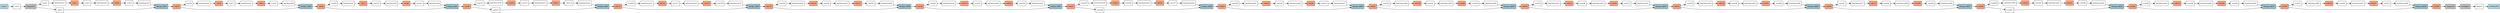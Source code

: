 digraph Model {
rankdir=LR;
conv1 [label="conv1",style=filled,fontsize=12,fillcolor=White,shape=box]
maxpool2 [label="maxpool2",style=filled,fontsize=12,fillcolor=gray75,shape=box]
conv2 [label="conv2",style=filled,fontsize=12,fillcolor=White,shape=box]
batchnorm1 [label="batchnorm1",style=filled,fontsize=12,fillcolor=White,shape=box]
relu1 [label="relu1",style=filled,fontsize=12,fillcolor=LightSalmon,shape=box]
conv3 [label="conv3",style=filled,fontsize=12,fillcolor=White,shape=box]
batchnorm2 [label="batchnorm2",style=filled,fontsize=12,fillcolor=White,shape=box]
relu2 [label="relu2",style=filled,fontsize=12,fillcolor=LightSalmon,shape=box]
conv4 [label="conv4",style=filled,fontsize=12,fillcolor=White,shape=box]
batchnorm3 [label="batchnorm3",style=filled,fontsize=12,fillcolor=White,shape=box]
merge_add1 [label="merge_add1",style=filled,fontsize=12,fillcolor=lightblue3,shape=box]
relu3 [label="relu3",style=filled,fontsize=12,fillcolor=LightSalmon,shape=box]
conv6 [label="conv6",style=filled,fontsize=12,fillcolor=White,shape=box]
batchnorm4 [label="batchnorm4",style=filled,fontsize=12,fillcolor=White,shape=box]
relu4 [label="relu4",style=filled,fontsize=12,fillcolor=LightSalmon,shape=box]
conv7 [label="conv7",style=filled,fontsize=12,fillcolor=White,shape=box]
batchnorm5 [label="batchnorm5",style=filled,fontsize=12,fillcolor=White,shape=box]
relu5 [label="relu5",style=filled,fontsize=12,fillcolor=LightSalmon,shape=box]
conv8 [label="conv8",style=filled,fontsize=12,fillcolor=White,shape=box]
batchnorm6 [label="batchnorm6",style=filled,fontsize=12,fillcolor=White,shape=box]
merge_add2 [label="merge_add2",style=filled,fontsize=12,fillcolor=lightblue3,shape=box]
relu6 [label="relu6",style=filled,fontsize=12,fillcolor=LightSalmon,shape=box]
conv9 [label="conv9",style=filled,fontsize=12,fillcolor=White,shape=box]
batchnorm7 [label="batchnorm7",style=filled,fontsize=12,fillcolor=White,shape=box]
relu7 [label="relu7",style=filled,fontsize=12,fillcolor=LightSalmon,shape=box]
conv10 [label="conv10",style=filled,fontsize=12,fillcolor=White,shape=box]
batchnorm8 [label="batchnorm8",style=filled,fontsize=12,fillcolor=White,shape=box]
relu8 [label="relu8",style=filled,fontsize=12,fillcolor=LightSalmon,shape=box]
conv11 [label="conv11",style=filled,fontsize=12,fillcolor=White,shape=box]
batchnorm9 [label="batchnorm9",style=filled,fontsize=12,fillcolor=White,shape=box]
merge_add3 [label="merge_add3",style=filled,fontsize=12,fillcolor=lightblue3,shape=box]
relu9 [label="relu9",style=filled,fontsize=12,fillcolor=LightSalmon,shape=box]
conv12 [label="conv12",style=filled,fontsize=12,fillcolor=White,shape=box]
batchnorm10 [label="batchnorm10",style=filled,fontsize=12,fillcolor=White,shape=box]
relu10 [label="relu10",style=filled,fontsize=12,fillcolor=LightSalmon,shape=box]
conv13 [label="conv13",style=filled,fontsize=12,fillcolor=White,shape=box]
batchnorm11 [label="batchnorm11",style=filled,fontsize=12,fillcolor=White,shape=box]
relu11 [label="relu11",style=filled,fontsize=12,fillcolor=LightSalmon,shape=box]
conv14 [label="conv14",style=filled,fontsize=12,fillcolor=White,shape=box]
batchnorm12 [label="batchnorm12",style=filled,fontsize=12,fillcolor=White,shape=box]
merge_add4 [label="merge_add4",style=filled,fontsize=12,fillcolor=lightblue3,shape=box]
relu12 [label="relu12",style=filled,fontsize=12,fillcolor=LightSalmon,shape=box]
conv16 [label="conv16",style=filled,fontsize=12,fillcolor=White,shape=box]
batchnorm13 [label="batchnorm13",style=filled,fontsize=12,fillcolor=White,shape=box]
relu13 [label="relu13",style=filled,fontsize=12,fillcolor=LightSalmon,shape=box]
conv17 [label="conv17",style=filled,fontsize=12,fillcolor=White,shape=box]
batchnorm14 [label="batchnorm14",style=filled,fontsize=12,fillcolor=White,shape=box]
relu14 [label="relu14",style=filled,fontsize=12,fillcolor=LightSalmon,shape=box]
conv18 [label="conv18",style=filled,fontsize=12,fillcolor=White,shape=box]
batchnorm15 [label="batchnorm15",style=filled,fontsize=12,fillcolor=White,shape=box]
merge_add5 [label="merge_add5",style=filled,fontsize=12,fillcolor=lightblue3,shape=box]
relu15 [label="relu15",style=filled,fontsize=12,fillcolor=LightSalmon,shape=box]
conv19 [label="conv19",style=filled,fontsize=12,fillcolor=White,shape=box]
batchnorm16 [label="batchnorm16",style=filled,fontsize=12,fillcolor=White,shape=box]
relu16 [label="relu16",style=filled,fontsize=12,fillcolor=LightSalmon,shape=box]
conv20 [label="conv20",style=filled,fontsize=12,fillcolor=White,shape=box]
batchnorm17 [label="batchnorm17",style=filled,fontsize=12,fillcolor=White,shape=box]
relu17 [label="relu17",style=filled,fontsize=12,fillcolor=LightSalmon,shape=box]
conv21 [label="conv21",style=filled,fontsize=12,fillcolor=White,shape=box]
batchnorm18 [label="batchnorm18",style=filled,fontsize=12,fillcolor=White,shape=box]
merge_add6 [label="merge_add6",style=filled,fontsize=12,fillcolor=lightblue3,shape=box]
relu18 [label="relu18",style=filled,fontsize=12,fillcolor=LightSalmon,shape=box]
conv22 [label="conv22",style=filled,fontsize=12,fillcolor=White,shape=box]
batchnorm19 [label="batchnorm19",style=filled,fontsize=12,fillcolor=White,shape=box]
relu19 [label="relu19",style=filled,fontsize=12,fillcolor=LightSalmon,shape=box]
conv23 [label="conv23",style=filled,fontsize=12,fillcolor=White,shape=box]
batchnorm20 [label="batchnorm20",style=filled,fontsize=12,fillcolor=White,shape=box]
relu20 [label="relu20",style=filled,fontsize=12,fillcolor=LightSalmon,shape=box]
conv24 [label="conv24",style=filled,fontsize=12,fillcolor=White,shape=box]
batchnorm21 [label="batchnorm21",style=filled,fontsize=12,fillcolor=White,shape=box]
merge_add7 [label="merge_add7",style=filled,fontsize=12,fillcolor=lightblue3,shape=box]
relu21 [label="relu21",style=filled,fontsize=12,fillcolor=LightSalmon,shape=box]
conv25 [label="conv25",style=filled,fontsize=12,fillcolor=White,shape=box]
batchnorm22 [label="batchnorm22",style=filled,fontsize=12,fillcolor=White,shape=box]
relu22 [label="relu22",style=filled,fontsize=12,fillcolor=LightSalmon,shape=box]
conv26 [label="conv26",style=filled,fontsize=12,fillcolor=White,shape=box]
batchnorm23 [label="batchnorm23",style=filled,fontsize=12,fillcolor=White,shape=box]
relu23 [label="relu23",style=filled,fontsize=12,fillcolor=LightSalmon,shape=box]
conv27 [label="conv27",style=filled,fontsize=12,fillcolor=White,shape=box]
batchnorm24 [label="batchnorm24",style=filled,fontsize=12,fillcolor=White,shape=box]
merge_add8 [label="merge_add8",style=filled,fontsize=12,fillcolor=lightblue3,shape=box]
relu24 [label="relu24",style=filled,fontsize=12,fillcolor=LightSalmon,shape=box]
conv29 [label="conv29",style=filled,fontsize=12,fillcolor=White,shape=box]
batchnorm25 [label="batchnorm25",style=filled,fontsize=12,fillcolor=White,shape=box]
relu25 [label="relu25",style=filled,fontsize=12,fillcolor=LightSalmon,shape=box]
conv30 [label="conv30",style=filled,fontsize=12,fillcolor=White,shape=box]
batchnorm26 [label="batchnorm26",style=filled,fontsize=12,fillcolor=White,shape=box]
relu26 [label="relu26",style=filled,fontsize=12,fillcolor=LightSalmon,shape=box]
conv31 [label="conv31",style=filled,fontsize=12,fillcolor=White,shape=box]
batchnorm27 [label="batchnorm27",style=filled,fontsize=12,fillcolor=White,shape=box]
merge_add9 [label="merge_add9",style=filled,fontsize=12,fillcolor=lightblue3,shape=box]
relu27 [label="relu27",style=filled,fontsize=12,fillcolor=LightSalmon,shape=box]
conv32 [label="conv32",style=filled,fontsize=12,fillcolor=White,shape=box]
batchnorm28 [label="batchnorm28",style=filled,fontsize=12,fillcolor=White,shape=box]
relu28 [label="relu28",style=filled,fontsize=12,fillcolor=LightSalmon,shape=box]
conv33 [label="conv33",style=filled,fontsize=12,fillcolor=White,shape=box]
batchnorm29 [label="batchnorm29",style=filled,fontsize=12,fillcolor=White,shape=box]
relu29 [label="relu29",style=filled,fontsize=12,fillcolor=LightSalmon,shape=box]
conv34 [label="conv34",style=filled,fontsize=12,fillcolor=White,shape=box]
batchnorm30 [label="batchnorm30",style=filled,fontsize=12,fillcolor=White,shape=box]
merge_add10 [label="merge_add10",style=filled,fontsize=12,fillcolor=lightblue3,shape=box]
relu30 [label="relu30",style=filled,fontsize=12,fillcolor=LightSalmon,shape=box]
conv35 [label="conv35",style=filled,fontsize=12,fillcolor=White,shape=box]
batchnorm31 [label="batchnorm31",style=filled,fontsize=12,fillcolor=White,shape=box]
relu31 [label="relu31",style=filled,fontsize=12,fillcolor=LightSalmon,shape=box]
conv36 [label="conv36",style=filled,fontsize=12,fillcolor=White,shape=box]
batchnorm32 [label="batchnorm32",style=filled,fontsize=12,fillcolor=White,shape=box]
relu32 [label="relu32",style=filled,fontsize=12,fillcolor=LightSalmon,shape=box]
conv37 [label="conv37",style=filled,fontsize=12,fillcolor=White,shape=box]
batchnorm33 [label="batchnorm33",style=filled,fontsize=12,fillcolor=White,shape=box]
merge_add11 [label="merge_add11",style=filled,fontsize=12,fillcolor=lightblue3,shape=box]
relu33 [label="relu33",style=filled,fontsize=12,fillcolor=LightSalmon,shape=box]
conv38 [label="conv38",style=filled,fontsize=12,fillcolor=White,shape=box]
batchnorm34 [label="batchnorm34",style=filled,fontsize=12,fillcolor=White,shape=box]
relu34 [label="relu34",style=filled,fontsize=12,fillcolor=LightSalmon,shape=box]
conv39 [label="conv39",style=filled,fontsize=12,fillcolor=White,shape=box]
batchnorm35 [label="batchnorm35",style=filled,fontsize=12,fillcolor=White,shape=box]
relu35 [label="relu35",style=filled,fontsize=12,fillcolor=LightSalmon,shape=box]
conv40 [label="conv40",style=filled,fontsize=12,fillcolor=White,shape=box]
batchnorm36 [label="batchnorm36",style=filled,fontsize=12,fillcolor=White,shape=box]
merge_add12 [label="merge_add12",style=filled,fontsize=12,fillcolor=lightblue3,shape=box]
relu36 [label="relu36",style=filled,fontsize=12,fillcolor=LightSalmon,shape=box]
conv41 [label="conv41",style=filled,fontsize=12,fillcolor=White,shape=box]
batchnorm37 [label="batchnorm37",style=filled,fontsize=12,fillcolor=White,shape=box]
relu37 [label="relu37",style=filled,fontsize=12,fillcolor=LightSalmon,shape=box]
conv42 [label="conv42",style=filled,fontsize=12,fillcolor=White,shape=box]
batchnorm38 [label="batchnorm38",style=filled,fontsize=12,fillcolor=White,shape=box]
relu38 [label="relu38",style=filled,fontsize=12,fillcolor=LightSalmon,shape=box]
conv43 [label="conv43",style=filled,fontsize=12,fillcolor=White,shape=box]
batchnorm39 [label="batchnorm39",style=filled,fontsize=12,fillcolor=White,shape=box]
merge_add13 [label="merge_add13",style=filled,fontsize=12,fillcolor=lightblue3,shape=box]
relu39 [label="relu39",style=filled,fontsize=12,fillcolor=LightSalmon,shape=box]
conv44 [label="conv44",style=filled,fontsize=12,fillcolor=White,shape=box]
batchnorm40 [label="batchnorm40",style=filled,fontsize=12,fillcolor=White,shape=box]
relu40 [label="relu40",style=filled,fontsize=12,fillcolor=LightSalmon,shape=box]
conv45 [label="conv45",style=filled,fontsize=12,fillcolor=White,shape=box]
batchnorm41 [label="batchnorm41",style=filled,fontsize=12,fillcolor=White,shape=box]
relu41 [label="relu41",style=filled,fontsize=12,fillcolor=LightSalmon,shape=box]
conv46 [label="conv46",style=filled,fontsize=12,fillcolor=White,shape=box]
batchnorm42 [label="batchnorm42",style=filled,fontsize=12,fillcolor=White,shape=box]
merge_add14 [label="merge_add14",style=filled,fontsize=12,fillcolor=lightblue3,shape=box]
relu42 [label="relu42",style=filled,fontsize=12,fillcolor=LightSalmon,shape=box]
conv48 [label="conv48",style=filled,fontsize=12,fillcolor=White,shape=box]
batchnorm43 [label="batchnorm43",style=filled,fontsize=12,fillcolor=White,shape=box]
relu43 [label="relu43",style=filled,fontsize=12,fillcolor=LightSalmon,shape=box]
conv49 [label="conv49",style=filled,fontsize=12,fillcolor=White,shape=box]
batchnorm44 [label="batchnorm44",style=filled,fontsize=12,fillcolor=White,shape=box]
relu44 [label="relu44",style=filled,fontsize=12,fillcolor=LightSalmon,shape=box]
conv50 [label="conv50",style=filled,fontsize=12,fillcolor=White,shape=box]
batchnorm45 [label="batchnorm45",style=filled,fontsize=12,fillcolor=White,shape=box]
merge_add15 [label="merge_add15",style=filled,fontsize=12,fillcolor=lightblue3,shape=box]
relu45 [label="relu45",style=filled,fontsize=12,fillcolor=LightSalmon,shape=box]
conv51 [label="conv51",style=filled,fontsize=12,fillcolor=White,shape=box]
batchnorm46 [label="batchnorm46",style=filled,fontsize=12,fillcolor=White,shape=box]
relu46 [label="relu46",style=filled,fontsize=12,fillcolor=LightSalmon,shape=box]
conv52 [label="conv52",style=filled,fontsize=12,fillcolor=White,shape=box]
batchnorm47 [label="batchnorm47",style=filled,fontsize=12,fillcolor=White,shape=box]
relu47 [label="relu47",style=filled,fontsize=12,fillcolor=LightSalmon,shape=box]
conv53 [label="conv53",style=filled,fontsize=12,fillcolor=White,shape=box]
batchnorm48 [label="batchnorm48",style=filled,fontsize=12,fillcolor=White,shape=box]
merge_add16 [label="merge_add16",style=filled,fontsize=12,fillcolor=lightblue3,shape=box]
relu48 [label="relu48",style=filled,fontsize=12,fillcolor=LightSalmon,shape=box]
avgpool4 [label="avgpool4",style=filled,fontsize=12,fillcolor=gray75,shape=box]
reshape1 [label="reshape1",style=filled,fontsize=12,fillcolor=gray75,shape=box]
dense1 [label="dense1",style=filled,fontsize=12,fillcolor=White,shape=box]
conv47 [label="conv47",style=filled,fontsize=12,fillcolor=White,shape=box]
conv28 [label="conv28",style=filled,fontsize=12,fillcolor=White,shape=box]
conv15 [label="conv15",style=filled,fontsize=12,fillcolor=White,shape=box]
conv5 [label="conv5",style=filled,fontsize=12,fillcolor=White,shape=box]
input1 [label="input1",style=filled,fontsize=12,fillcolor=LightBlue,shape=box]
softmax49 [label="softmax49",style=filled,fontsize=12,fillcolor=LightBlue,shape=box]
input1->conv1
conv1->maxpool2
maxpool2->conv2
maxpool2->conv5
conv2->batchnorm1
batchnorm1->relu1
relu1->conv3
conv3->batchnorm2
batchnorm2->relu2
relu2->conv4
conv4->batchnorm3
batchnorm3->merge_add1
merge_add1->relu3
relu3->conv6
relu3->merge_add2
conv6->batchnorm4
batchnorm4->relu4
relu4->conv7
conv7->batchnorm5
batchnorm5->relu5
relu5->conv8
conv8->batchnorm6
batchnorm6->merge_add2
merge_add2->relu6
relu6->conv9
relu6->merge_add3
conv9->batchnorm7
batchnorm7->relu7
relu7->conv10
conv10->batchnorm8
batchnorm8->relu8
relu8->conv11
conv11->batchnorm9
batchnorm9->merge_add3
merge_add3->relu9
relu9->conv12
relu9->conv15
conv12->batchnorm10
batchnorm10->relu10
relu10->conv13
conv13->batchnorm11
batchnorm11->relu11
relu11->conv14
conv14->batchnorm12
batchnorm12->merge_add4
merge_add4->relu12
relu12->conv16
relu12->merge_add5
conv16->batchnorm13
batchnorm13->relu13
relu13->conv17
conv17->batchnorm14
batchnorm14->relu14
relu14->conv18
conv18->batchnorm15
batchnorm15->merge_add5
merge_add5->relu15
relu15->conv19
relu15->merge_add6
conv19->batchnorm16
batchnorm16->relu16
relu16->conv20
conv20->batchnorm17
batchnorm17->relu17
relu17->conv21
conv21->batchnorm18
batchnorm18->merge_add6
merge_add6->relu18
relu18->conv22
relu18->merge_add7
conv22->batchnorm19
batchnorm19->relu19
relu19->conv23
conv23->batchnorm20
batchnorm20->relu20
relu20->conv24
conv24->batchnorm21
batchnorm21->merge_add7
merge_add7->relu21
relu21->conv25
relu21->conv28
conv25->batchnorm22
batchnorm22->relu22
relu22->conv26
conv26->batchnorm23
batchnorm23->relu23
relu23->conv27
conv27->batchnorm24
batchnorm24->merge_add8
merge_add8->relu24
relu24->conv29
relu24->merge_add9
conv29->batchnorm25
batchnorm25->relu25
relu25->conv30
conv30->batchnorm26
batchnorm26->relu26
relu26->conv31
conv31->batchnorm27
batchnorm27->merge_add9
merge_add9->relu27
relu27->conv32
relu27->merge_add10
conv32->batchnorm28
batchnorm28->relu28
relu28->conv33
conv33->batchnorm29
batchnorm29->relu29
relu29->conv34
conv34->batchnorm30
batchnorm30->merge_add10
merge_add10->relu30
relu30->conv35
relu30->merge_add11
conv35->batchnorm31
batchnorm31->relu31
relu31->conv36
conv36->batchnorm32
batchnorm32->relu32
relu32->conv37
conv37->batchnorm33
batchnorm33->merge_add11
merge_add11->relu33
relu33->conv38
relu33->merge_add12
conv38->batchnorm34
batchnorm34->relu34
relu34->conv39
conv39->batchnorm35
batchnorm35->relu35
relu35->conv40
conv40->batchnorm36
batchnorm36->merge_add12
merge_add12->relu36
relu36->conv41
relu36->merge_add13
conv41->batchnorm37
batchnorm37->relu37
relu37->conv42
conv42->batchnorm38
batchnorm38->relu38
relu38->conv43
conv43->batchnorm39
batchnorm39->merge_add13
merge_add13->relu39
relu39->conv44
relu39->conv47
conv44->batchnorm40
batchnorm40->relu40
relu40->conv45
conv45->batchnorm41
batchnorm41->relu41
relu41->conv46
conv46->batchnorm42
batchnorm42->merge_add14
merge_add14->relu42
relu42->conv48
relu42->merge_add15
conv48->batchnorm43
batchnorm43->relu43
relu43->conv49
conv49->batchnorm44
batchnorm44->relu44
relu44->conv50
conv50->batchnorm45
batchnorm45->merge_add15
merge_add15->relu45
relu45->conv51
relu45->merge_add16
conv51->batchnorm46
batchnorm46->relu46
relu46->conv52
conv52->batchnorm47
batchnorm47->relu47
relu47->conv53
conv53->batchnorm48
batchnorm48->merge_add16
merge_add16->relu48
relu48->avgpool4
avgpool4->reshape1
reshape1->dense1
dense1->softmax49
conv47->merge_add14
conv28->merge_add8
conv15->merge_add4
conv5->merge_add1
}
